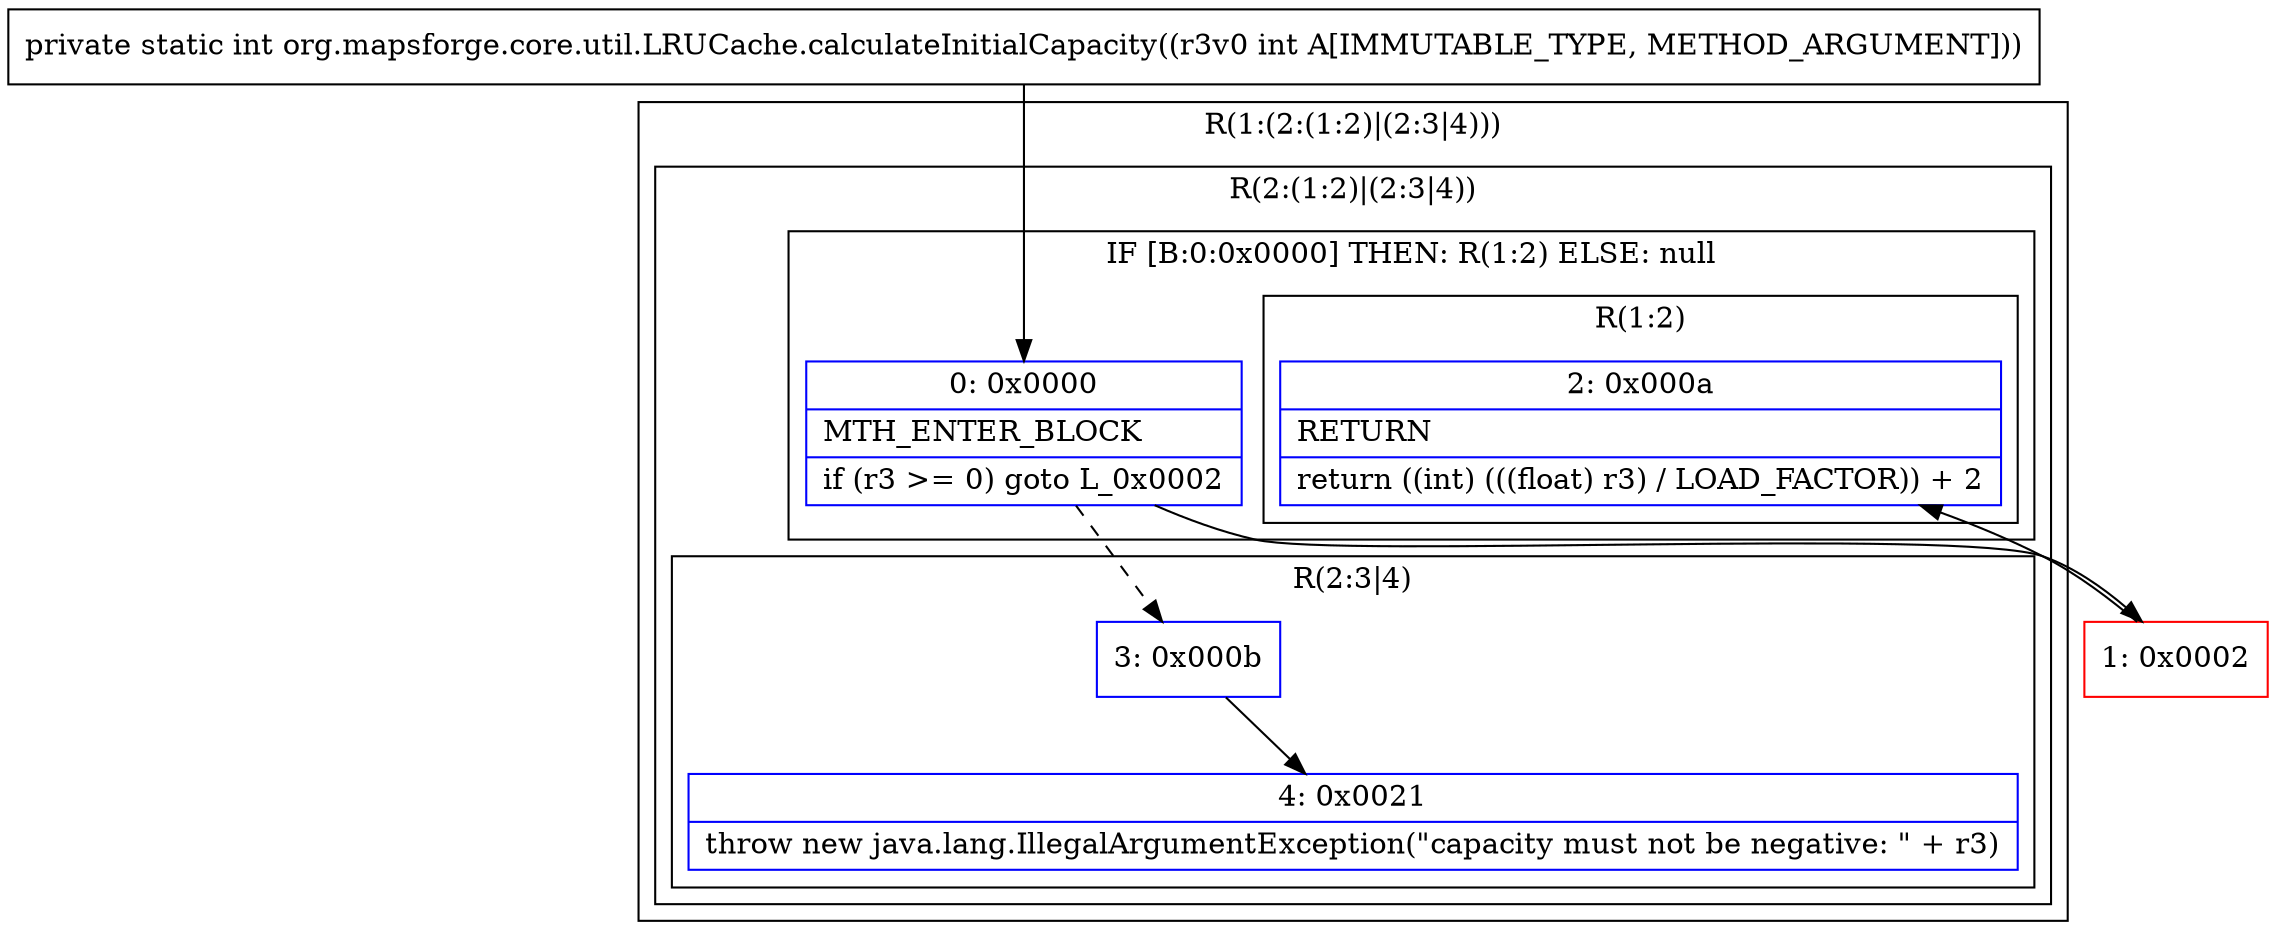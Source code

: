 digraph "CFG fororg.mapsforge.core.util.LRUCache.calculateInitialCapacity(I)I" {
subgraph cluster_Region_88794146 {
label = "R(1:(2:(1:2)|(2:3|4)))";
node [shape=record,color=blue];
subgraph cluster_Region_1274052656 {
label = "R(2:(1:2)|(2:3|4))";
node [shape=record,color=blue];
subgraph cluster_IfRegion_2182286 {
label = "IF [B:0:0x0000] THEN: R(1:2) ELSE: null";
node [shape=record,color=blue];
Node_0 [shape=record,label="{0\:\ 0x0000|MTH_ENTER_BLOCK\l|if (r3 \>= 0) goto L_0x0002\l}"];
subgraph cluster_Region_619252022 {
label = "R(1:2)";
node [shape=record,color=blue];
Node_2 [shape=record,label="{2\:\ 0x000a|RETURN\l|return ((int) (((float) r3) \/ LOAD_FACTOR)) + 2\l}"];
}
}
subgraph cluster_Region_1993376381 {
label = "R(2:3|4)";
node [shape=record,color=blue];
Node_3 [shape=record,label="{3\:\ 0x000b}"];
Node_4 [shape=record,label="{4\:\ 0x0021|throw new java.lang.IllegalArgumentException(\"capacity must not be negative: \" + r3)\l}"];
}
}
}
Node_1 [shape=record,color=red,label="{1\:\ 0x0002}"];
MethodNode[shape=record,label="{private static int org.mapsforge.core.util.LRUCache.calculateInitialCapacity((r3v0 int A[IMMUTABLE_TYPE, METHOD_ARGUMENT])) }"];
MethodNode -> Node_0;
Node_0 -> Node_1;
Node_0 -> Node_3[style=dashed];
Node_3 -> Node_4;
Node_1 -> Node_2;
}

